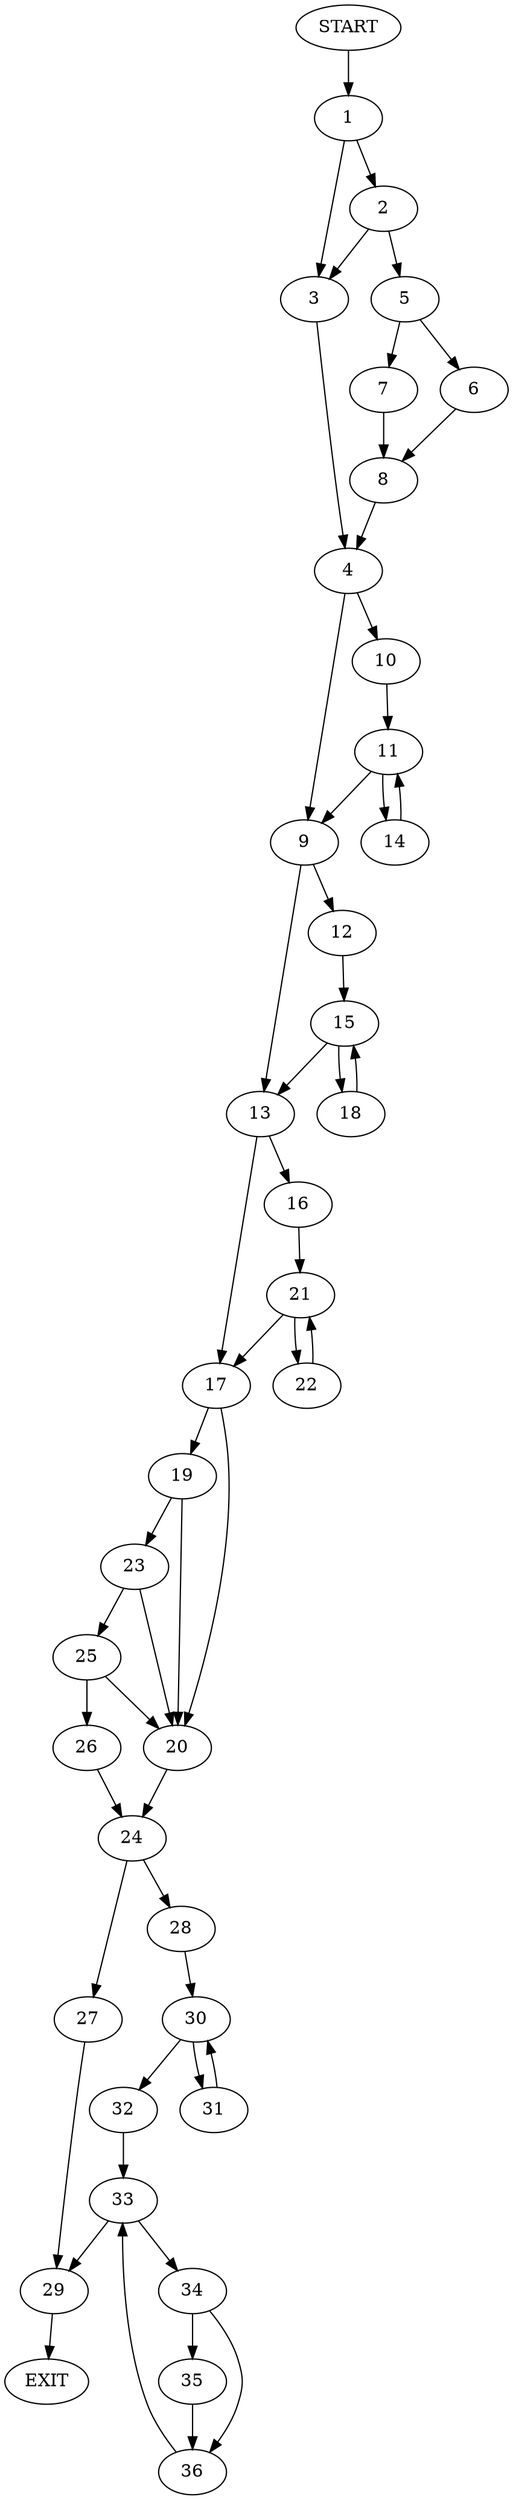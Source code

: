digraph {
0 [label="START"]
37 [label="EXIT"]
0 -> 1
1 -> 2
1 -> 3
3 -> 4
2 -> 5
2 -> 3
5 -> 6
5 -> 7
6 -> 8
7 -> 8
8 -> 4
4 -> 9
4 -> 10
10 -> 11
9 -> 12
9 -> 13
11 -> 14
11 -> 9
14 -> 11
12 -> 15
13 -> 16
13 -> 17
15 -> 18
15 -> 13
18 -> 15
17 -> 19
17 -> 20
16 -> 21
21 -> 22
21 -> 17
22 -> 21
19 -> 23
19 -> 20
20 -> 24
23 -> 20
23 -> 25
25 -> 20
25 -> 26
26 -> 24
24 -> 27
24 -> 28
27 -> 29
28 -> 30
29 -> 37
30 -> 31
30 -> 32
32 -> 33
31 -> 30
33 -> 34
33 -> 29
34 -> 35
34 -> 36
36 -> 33
35 -> 36
}
